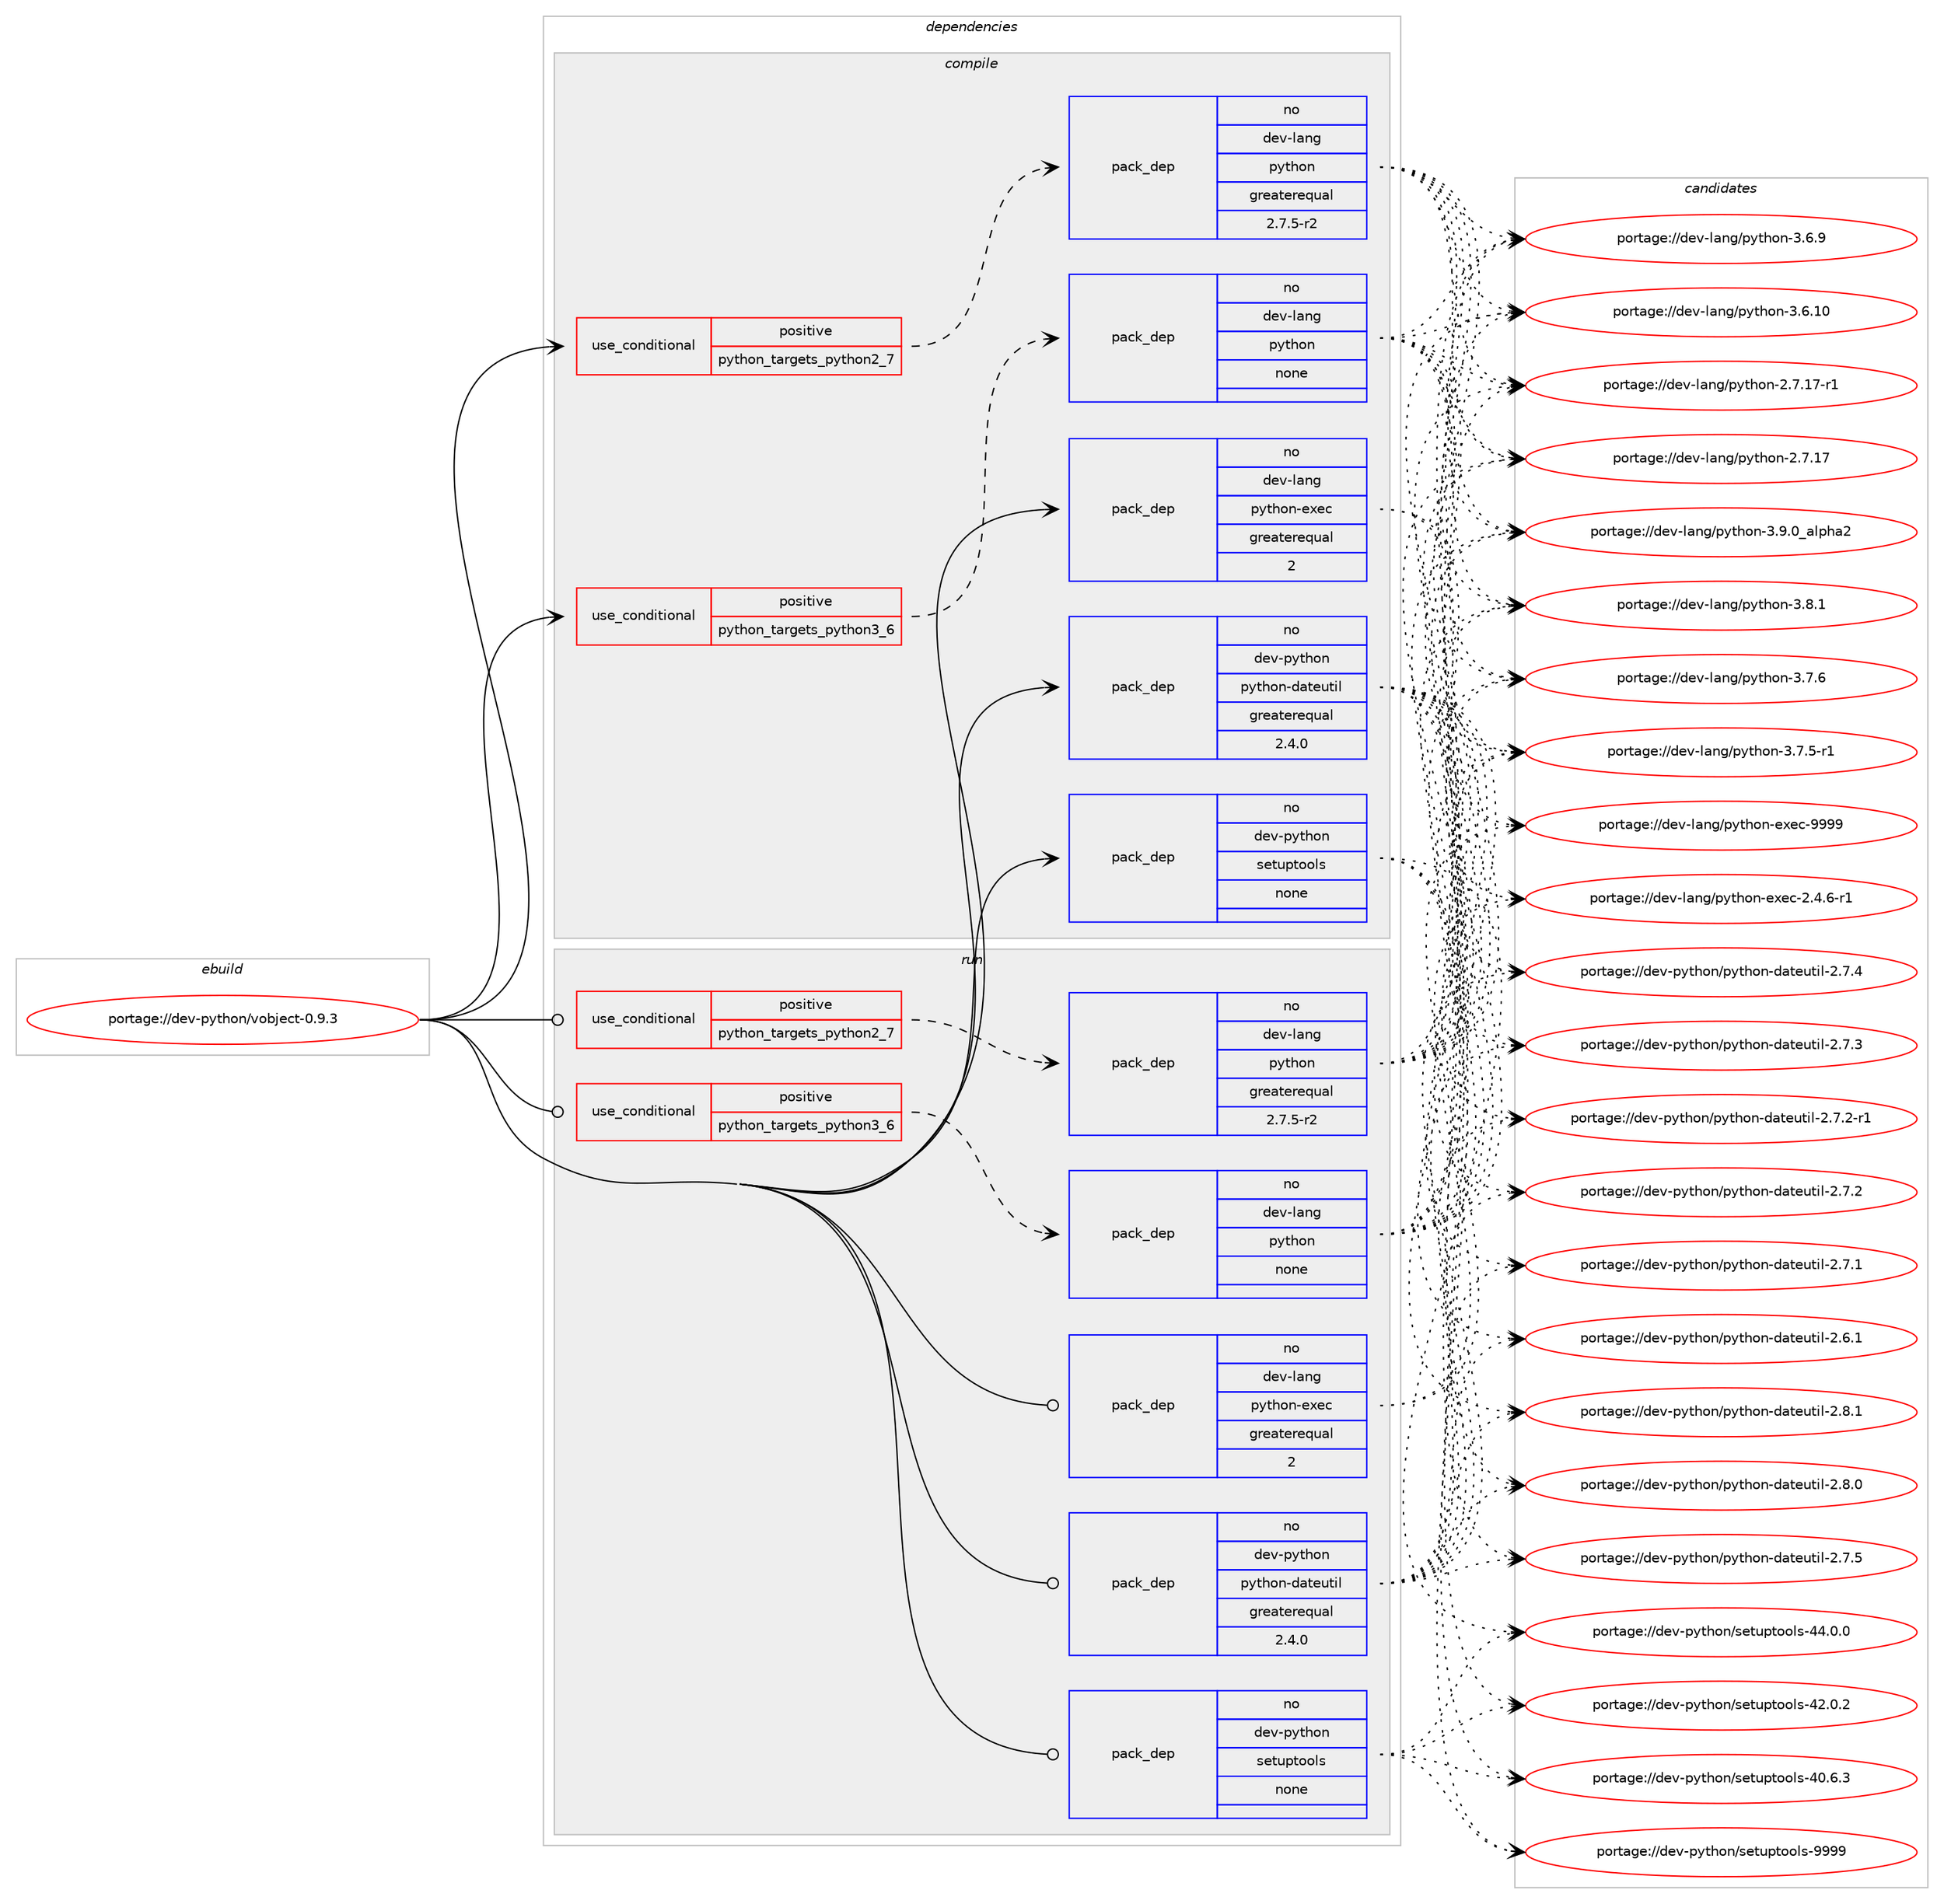 digraph prolog {

# *************
# Graph options
# *************

newrank=true;
concentrate=true;
compound=true;
graph [rankdir=LR,fontname=Helvetica,fontsize=10,ranksep=1.5];#, ranksep=2.5, nodesep=0.2];
edge  [arrowhead=vee];
node  [fontname=Helvetica,fontsize=10];

# **********
# The ebuild
# **********

subgraph cluster_leftcol {
color=gray;
label=<<i>ebuild</i>>;
id [label="portage://dev-python/vobject-0.9.3", color=red, width=4, href="../dev-python/vobject-0.9.3.svg"];
}

# ****************
# The dependencies
# ****************

subgraph cluster_midcol {
color=gray;
label=<<i>dependencies</i>>;
subgraph cluster_compile {
fillcolor="#eeeeee";
style=filled;
label=<<i>compile</i>>;
subgraph cond103926 {
dependency418902 [label=<<TABLE BORDER="0" CELLBORDER="1" CELLSPACING="0" CELLPADDING="4"><TR><TD ROWSPAN="3" CELLPADDING="10">use_conditional</TD></TR><TR><TD>positive</TD></TR><TR><TD>python_targets_python2_7</TD></TR></TABLE>>, shape=none, color=red];
subgraph pack310095 {
dependency418903 [label=<<TABLE BORDER="0" CELLBORDER="1" CELLSPACING="0" CELLPADDING="4" WIDTH="220"><TR><TD ROWSPAN="6" CELLPADDING="30">pack_dep</TD></TR><TR><TD WIDTH="110">no</TD></TR><TR><TD>dev-lang</TD></TR><TR><TD>python</TD></TR><TR><TD>greaterequal</TD></TR><TR><TD>2.7.5-r2</TD></TR></TABLE>>, shape=none, color=blue];
}
dependency418902:e -> dependency418903:w [weight=20,style="dashed",arrowhead="vee"];
}
id:e -> dependency418902:w [weight=20,style="solid",arrowhead="vee"];
subgraph cond103927 {
dependency418904 [label=<<TABLE BORDER="0" CELLBORDER="1" CELLSPACING="0" CELLPADDING="4"><TR><TD ROWSPAN="3" CELLPADDING="10">use_conditional</TD></TR><TR><TD>positive</TD></TR><TR><TD>python_targets_python3_6</TD></TR></TABLE>>, shape=none, color=red];
subgraph pack310096 {
dependency418905 [label=<<TABLE BORDER="0" CELLBORDER="1" CELLSPACING="0" CELLPADDING="4" WIDTH="220"><TR><TD ROWSPAN="6" CELLPADDING="30">pack_dep</TD></TR><TR><TD WIDTH="110">no</TD></TR><TR><TD>dev-lang</TD></TR><TR><TD>python</TD></TR><TR><TD>none</TD></TR><TR><TD></TD></TR></TABLE>>, shape=none, color=blue];
}
dependency418904:e -> dependency418905:w [weight=20,style="dashed",arrowhead="vee"];
}
id:e -> dependency418904:w [weight=20,style="solid",arrowhead="vee"];
subgraph pack310097 {
dependency418906 [label=<<TABLE BORDER="0" CELLBORDER="1" CELLSPACING="0" CELLPADDING="4" WIDTH="220"><TR><TD ROWSPAN="6" CELLPADDING="30">pack_dep</TD></TR><TR><TD WIDTH="110">no</TD></TR><TR><TD>dev-lang</TD></TR><TR><TD>python-exec</TD></TR><TR><TD>greaterequal</TD></TR><TR><TD>2</TD></TR></TABLE>>, shape=none, color=blue];
}
id:e -> dependency418906:w [weight=20,style="solid",arrowhead="vee"];
subgraph pack310098 {
dependency418907 [label=<<TABLE BORDER="0" CELLBORDER="1" CELLSPACING="0" CELLPADDING="4" WIDTH="220"><TR><TD ROWSPAN="6" CELLPADDING="30">pack_dep</TD></TR><TR><TD WIDTH="110">no</TD></TR><TR><TD>dev-python</TD></TR><TR><TD>python-dateutil</TD></TR><TR><TD>greaterequal</TD></TR><TR><TD>2.4.0</TD></TR></TABLE>>, shape=none, color=blue];
}
id:e -> dependency418907:w [weight=20,style="solid",arrowhead="vee"];
subgraph pack310099 {
dependency418908 [label=<<TABLE BORDER="0" CELLBORDER="1" CELLSPACING="0" CELLPADDING="4" WIDTH="220"><TR><TD ROWSPAN="6" CELLPADDING="30">pack_dep</TD></TR><TR><TD WIDTH="110">no</TD></TR><TR><TD>dev-python</TD></TR><TR><TD>setuptools</TD></TR><TR><TD>none</TD></TR><TR><TD></TD></TR></TABLE>>, shape=none, color=blue];
}
id:e -> dependency418908:w [weight=20,style="solid",arrowhead="vee"];
}
subgraph cluster_compileandrun {
fillcolor="#eeeeee";
style=filled;
label=<<i>compile and run</i>>;
}
subgraph cluster_run {
fillcolor="#eeeeee";
style=filled;
label=<<i>run</i>>;
subgraph cond103928 {
dependency418909 [label=<<TABLE BORDER="0" CELLBORDER="1" CELLSPACING="0" CELLPADDING="4"><TR><TD ROWSPAN="3" CELLPADDING="10">use_conditional</TD></TR><TR><TD>positive</TD></TR><TR><TD>python_targets_python2_7</TD></TR></TABLE>>, shape=none, color=red];
subgraph pack310100 {
dependency418910 [label=<<TABLE BORDER="0" CELLBORDER="1" CELLSPACING="0" CELLPADDING="4" WIDTH="220"><TR><TD ROWSPAN="6" CELLPADDING="30">pack_dep</TD></TR><TR><TD WIDTH="110">no</TD></TR><TR><TD>dev-lang</TD></TR><TR><TD>python</TD></TR><TR><TD>greaterequal</TD></TR><TR><TD>2.7.5-r2</TD></TR></TABLE>>, shape=none, color=blue];
}
dependency418909:e -> dependency418910:w [weight=20,style="dashed",arrowhead="vee"];
}
id:e -> dependency418909:w [weight=20,style="solid",arrowhead="odot"];
subgraph cond103929 {
dependency418911 [label=<<TABLE BORDER="0" CELLBORDER="1" CELLSPACING="0" CELLPADDING="4"><TR><TD ROWSPAN="3" CELLPADDING="10">use_conditional</TD></TR><TR><TD>positive</TD></TR><TR><TD>python_targets_python3_6</TD></TR></TABLE>>, shape=none, color=red];
subgraph pack310101 {
dependency418912 [label=<<TABLE BORDER="0" CELLBORDER="1" CELLSPACING="0" CELLPADDING="4" WIDTH="220"><TR><TD ROWSPAN="6" CELLPADDING="30">pack_dep</TD></TR><TR><TD WIDTH="110">no</TD></TR><TR><TD>dev-lang</TD></TR><TR><TD>python</TD></TR><TR><TD>none</TD></TR><TR><TD></TD></TR></TABLE>>, shape=none, color=blue];
}
dependency418911:e -> dependency418912:w [weight=20,style="dashed",arrowhead="vee"];
}
id:e -> dependency418911:w [weight=20,style="solid",arrowhead="odot"];
subgraph pack310102 {
dependency418913 [label=<<TABLE BORDER="0" CELLBORDER="1" CELLSPACING="0" CELLPADDING="4" WIDTH="220"><TR><TD ROWSPAN="6" CELLPADDING="30">pack_dep</TD></TR><TR><TD WIDTH="110">no</TD></TR><TR><TD>dev-lang</TD></TR><TR><TD>python-exec</TD></TR><TR><TD>greaterequal</TD></TR><TR><TD>2</TD></TR></TABLE>>, shape=none, color=blue];
}
id:e -> dependency418913:w [weight=20,style="solid",arrowhead="odot"];
subgraph pack310103 {
dependency418914 [label=<<TABLE BORDER="0" CELLBORDER="1" CELLSPACING="0" CELLPADDING="4" WIDTH="220"><TR><TD ROWSPAN="6" CELLPADDING="30">pack_dep</TD></TR><TR><TD WIDTH="110">no</TD></TR><TR><TD>dev-python</TD></TR><TR><TD>python-dateutil</TD></TR><TR><TD>greaterequal</TD></TR><TR><TD>2.4.0</TD></TR></TABLE>>, shape=none, color=blue];
}
id:e -> dependency418914:w [weight=20,style="solid",arrowhead="odot"];
subgraph pack310104 {
dependency418915 [label=<<TABLE BORDER="0" CELLBORDER="1" CELLSPACING="0" CELLPADDING="4" WIDTH="220"><TR><TD ROWSPAN="6" CELLPADDING="30">pack_dep</TD></TR><TR><TD WIDTH="110">no</TD></TR><TR><TD>dev-python</TD></TR><TR><TD>setuptools</TD></TR><TR><TD>none</TD></TR><TR><TD></TD></TR></TABLE>>, shape=none, color=blue];
}
id:e -> dependency418915:w [weight=20,style="solid",arrowhead="odot"];
}
}

# **************
# The candidates
# **************

subgraph cluster_choices {
rank=same;
color=gray;
label=<<i>candidates</i>>;

subgraph choice310095 {
color=black;
nodesep=1;
choice10010111845108971101034711212111610411111045514657464895971081121049750 [label="portage://dev-lang/python-3.9.0_alpha2", color=red, width=4,href="../dev-lang/python-3.9.0_alpha2.svg"];
choice100101118451089711010347112121116104111110455146564649 [label="portage://dev-lang/python-3.8.1", color=red, width=4,href="../dev-lang/python-3.8.1.svg"];
choice100101118451089711010347112121116104111110455146554654 [label="portage://dev-lang/python-3.7.6", color=red, width=4,href="../dev-lang/python-3.7.6.svg"];
choice1001011184510897110103471121211161041111104551465546534511449 [label="portage://dev-lang/python-3.7.5-r1", color=red, width=4,href="../dev-lang/python-3.7.5-r1.svg"];
choice100101118451089711010347112121116104111110455146544657 [label="portage://dev-lang/python-3.6.9", color=red, width=4,href="../dev-lang/python-3.6.9.svg"];
choice10010111845108971101034711212111610411111045514654464948 [label="portage://dev-lang/python-3.6.10", color=red, width=4,href="../dev-lang/python-3.6.10.svg"];
choice100101118451089711010347112121116104111110455046554649554511449 [label="portage://dev-lang/python-2.7.17-r1", color=red, width=4,href="../dev-lang/python-2.7.17-r1.svg"];
choice10010111845108971101034711212111610411111045504655464955 [label="portage://dev-lang/python-2.7.17", color=red, width=4,href="../dev-lang/python-2.7.17.svg"];
dependency418903:e -> choice10010111845108971101034711212111610411111045514657464895971081121049750:w [style=dotted,weight="100"];
dependency418903:e -> choice100101118451089711010347112121116104111110455146564649:w [style=dotted,weight="100"];
dependency418903:e -> choice100101118451089711010347112121116104111110455146554654:w [style=dotted,weight="100"];
dependency418903:e -> choice1001011184510897110103471121211161041111104551465546534511449:w [style=dotted,weight="100"];
dependency418903:e -> choice100101118451089711010347112121116104111110455146544657:w [style=dotted,weight="100"];
dependency418903:e -> choice10010111845108971101034711212111610411111045514654464948:w [style=dotted,weight="100"];
dependency418903:e -> choice100101118451089711010347112121116104111110455046554649554511449:w [style=dotted,weight="100"];
dependency418903:e -> choice10010111845108971101034711212111610411111045504655464955:w [style=dotted,weight="100"];
}
subgraph choice310096 {
color=black;
nodesep=1;
choice10010111845108971101034711212111610411111045514657464895971081121049750 [label="portage://dev-lang/python-3.9.0_alpha2", color=red, width=4,href="../dev-lang/python-3.9.0_alpha2.svg"];
choice100101118451089711010347112121116104111110455146564649 [label="portage://dev-lang/python-3.8.1", color=red, width=4,href="../dev-lang/python-3.8.1.svg"];
choice100101118451089711010347112121116104111110455146554654 [label="portage://dev-lang/python-3.7.6", color=red, width=4,href="../dev-lang/python-3.7.6.svg"];
choice1001011184510897110103471121211161041111104551465546534511449 [label="portage://dev-lang/python-3.7.5-r1", color=red, width=4,href="../dev-lang/python-3.7.5-r1.svg"];
choice100101118451089711010347112121116104111110455146544657 [label="portage://dev-lang/python-3.6.9", color=red, width=4,href="../dev-lang/python-3.6.9.svg"];
choice10010111845108971101034711212111610411111045514654464948 [label="portage://dev-lang/python-3.6.10", color=red, width=4,href="../dev-lang/python-3.6.10.svg"];
choice100101118451089711010347112121116104111110455046554649554511449 [label="portage://dev-lang/python-2.7.17-r1", color=red, width=4,href="../dev-lang/python-2.7.17-r1.svg"];
choice10010111845108971101034711212111610411111045504655464955 [label="portage://dev-lang/python-2.7.17", color=red, width=4,href="../dev-lang/python-2.7.17.svg"];
dependency418905:e -> choice10010111845108971101034711212111610411111045514657464895971081121049750:w [style=dotted,weight="100"];
dependency418905:e -> choice100101118451089711010347112121116104111110455146564649:w [style=dotted,weight="100"];
dependency418905:e -> choice100101118451089711010347112121116104111110455146554654:w [style=dotted,weight="100"];
dependency418905:e -> choice1001011184510897110103471121211161041111104551465546534511449:w [style=dotted,weight="100"];
dependency418905:e -> choice100101118451089711010347112121116104111110455146544657:w [style=dotted,weight="100"];
dependency418905:e -> choice10010111845108971101034711212111610411111045514654464948:w [style=dotted,weight="100"];
dependency418905:e -> choice100101118451089711010347112121116104111110455046554649554511449:w [style=dotted,weight="100"];
dependency418905:e -> choice10010111845108971101034711212111610411111045504655464955:w [style=dotted,weight="100"];
}
subgraph choice310097 {
color=black;
nodesep=1;
choice10010111845108971101034711212111610411111045101120101994557575757 [label="portage://dev-lang/python-exec-9999", color=red, width=4,href="../dev-lang/python-exec-9999.svg"];
choice10010111845108971101034711212111610411111045101120101994550465246544511449 [label="portage://dev-lang/python-exec-2.4.6-r1", color=red, width=4,href="../dev-lang/python-exec-2.4.6-r1.svg"];
dependency418906:e -> choice10010111845108971101034711212111610411111045101120101994557575757:w [style=dotted,weight="100"];
dependency418906:e -> choice10010111845108971101034711212111610411111045101120101994550465246544511449:w [style=dotted,weight="100"];
}
subgraph choice310098 {
color=black;
nodesep=1;
choice10010111845112121116104111110471121211161041111104510097116101117116105108455046564649 [label="portage://dev-python/python-dateutil-2.8.1", color=red, width=4,href="../dev-python/python-dateutil-2.8.1.svg"];
choice10010111845112121116104111110471121211161041111104510097116101117116105108455046564648 [label="portage://dev-python/python-dateutil-2.8.0", color=red, width=4,href="../dev-python/python-dateutil-2.8.0.svg"];
choice10010111845112121116104111110471121211161041111104510097116101117116105108455046554653 [label="portage://dev-python/python-dateutil-2.7.5", color=red, width=4,href="../dev-python/python-dateutil-2.7.5.svg"];
choice10010111845112121116104111110471121211161041111104510097116101117116105108455046554652 [label="portage://dev-python/python-dateutil-2.7.4", color=red, width=4,href="../dev-python/python-dateutil-2.7.4.svg"];
choice10010111845112121116104111110471121211161041111104510097116101117116105108455046554651 [label="portage://dev-python/python-dateutil-2.7.3", color=red, width=4,href="../dev-python/python-dateutil-2.7.3.svg"];
choice100101118451121211161041111104711212111610411111045100971161011171161051084550465546504511449 [label="portage://dev-python/python-dateutil-2.7.2-r1", color=red, width=4,href="../dev-python/python-dateutil-2.7.2-r1.svg"];
choice10010111845112121116104111110471121211161041111104510097116101117116105108455046554650 [label="portage://dev-python/python-dateutil-2.7.2", color=red, width=4,href="../dev-python/python-dateutil-2.7.2.svg"];
choice10010111845112121116104111110471121211161041111104510097116101117116105108455046554649 [label="portage://dev-python/python-dateutil-2.7.1", color=red, width=4,href="../dev-python/python-dateutil-2.7.1.svg"];
choice10010111845112121116104111110471121211161041111104510097116101117116105108455046544649 [label="portage://dev-python/python-dateutil-2.6.1", color=red, width=4,href="../dev-python/python-dateutil-2.6.1.svg"];
dependency418907:e -> choice10010111845112121116104111110471121211161041111104510097116101117116105108455046564649:w [style=dotted,weight="100"];
dependency418907:e -> choice10010111845112121116104111110471121211161041111104510097116101117116105108455046564648:w [style=dotted,weight="100"];
dependency418907:e -> choice10010111845112121116104111110471121211161041111104510097116101117116105108455046554653:w [style=dotted,weight="100"];
dependency418907:e -> choice10010111845112121116104111110471121211161041111104510097116101117116105108455046554652:w [style=dotted,weight="100"];
dependency418907:e -> choice10010111845112121116104111110471121211161041111104510097116101117116105108455046554651:w [style=dotted,weight="100"];
dependency418907:e -> choice100101118451121211161041111104711212111610411111045100971161011171161051084550465546504511449:w [style=dotted,weight="100"];
dependency418907:e -> choice10010111845112121116104111110471121211161041111104510097116101117116105108455046554650:w [style=dotted,weight="100"];
dependency418907:e -> choice10010111845112121116104111110471121211161041111104510097116101117116105108455046554649:w [style=dotted,weight="100"];
dependency418907:e -> choice10010111845112121116104111110471121211161041111104510097116101117116105108455046544649:w [style=dotted,weight="100"];
}
subgraph choice310099 {
color=black;
nodesep=1;
choice10010111845112121116104111110471151011161171121161111111081154557575757 [label="portage://dev-python/setuptools-9999", color=red, width=4,href="../dev-python/setuptools-9999.svg"];
choice100101118451121211161041111104711510111611711211611111110811545525246484648 [label="portage://dev-python/setuptools-44.0.0", color=red, width=4,href="../dev-python/setuptools-44.0.0.svg"];
choice100101118451121211161041111104711510111611711211611111110811545525046484650 [label="portage://dev-python/setuptools-42.0.2", color=red, width=4,href="../dev-python/setuptools-42.0.2.svg"];
choice100101118451121211161041111104711510111611711211611111110811545524846544651 [label="portage://dev-python/setuptools-40.6.3", color=red, width=4,href="../dev-python/setuptools-40.6.3.svg"];
dependency418908:e -> choice10010111845112121116104111110471151011161171121161111111081154557575757:w [style=dotted,weight="100"];
dependency418908:e -> choice100101118451121211161041111104711510111611711211611111110811545525246484648:w [style=dotted,weight="100"];
dependency418908:e -> choice100101118451121211161041111104711510111611711211611111110811545525046484650:w [style=dotted,weight="100"];
dependency418908:e -> choice100101118451121211161041111104711510111611711211611111110811545524846544651:w [style=dotted,weight="100"];
}
subgraph choice310100 {
color=black;
nodesep=1;
choice10010111845108971101034711212111610411111045514657464895971081121049750 [label="portage://dev-lang/python-3.9.0_alpha2", color=red, width=4,href="../dev-lang/python-3.9.0_alpha2.svg"];
choice100101118451089711010347112121116104111110455146564649 [label="portage://dev-lang/python-3.8.1", color=red, width=4,href="../dev-lang/python-3.8.1.svg"];
choice100101118451089711010347112121116104111110455146554654 [label="portage://dev-lang/python-3.7.6", color=red, width=4,href="../dev-lang/python-3.7.6.svg"];
choice1001011184510897110103471121211161041111104551465546534511449 [label="portage://dev-lang/python-3.7.5-r1", color=red, width=4,href="../dev-lang/python-3.7.5-r1.svg"];
choice100101118451089711010347112121116104111110455146544657 [label="portage://dev-lang/python-3.6.9", color=red, width=4,href="../dev-lang/python-3.6.9.svg"];
choice10010111845108971101034711212111610411111045514654464948 [label="portage://dev-lang/python-3.6.10", color=red, width=4,href="../dev-lang/python-3.6.10.svg"];
choice100101118451089711010347112121116104111110455046554649554511449 [label="portage://dev-lang/python-2.7.17-r1", color=red, width=4,href="../dev-lang/python-2.7.17-r1.svg"];
choice10010111845108971101034711212111610411111045504655464955 [label="portage://dev-lang/python-2.7.17", color=red, width=4,href="../dev-lang/python-2.7.17.svg"];
dependency418910:e -> choice10010111845108971101034711212111610411111045514657464895971081121049750:w [style=dotted,weight="100"];
dependency418910:e -> choice100101118451089711010347112121116104111110455146564649:w [style=dotted,weight="100"];
dependency418910:e -> choice100101118451089711010347112121116104111110455146554654:w [style=dotted,weight="100"];
dependency418910:e -> choice1001011184510897110103471121211161041111104551465546534511449:w [style=dotted,weight="100"];
dependency418910:e -> choice100101118451089711010347112121116104111110455146544657:w [style=dotted,weight="100"];
dependency418910:e -> choice10010111845108971101034711212111610411111045514654464948:w [style=dotted,weight="100"];
dependency418910:e -> choice100101118451089711010347112121116104111110455046554649554511449:w [style=dotted,weight="100"];
dependency418910:e -> choice10010111845108971101034711212111610411111045504655464955:w [style=dotted,weight="100"];
}
subgraph choice310101 {
color=black;
nodesep=1;
choice10010111845108971101034711212111610411111045514657464895971081121049750 [label="portage://dev-lang/python-3.9.0_alpha2", color=red, width=4,href="../dev-lang/python-3.9.0_alpha2.svg"];
choice100101118451089711010347112121116104111110455146564649 [label="portage://dev-lang/python-3.8.1", color=red, width=4,href="../dev-lang/python-3.8.1.svg"];
choice100101118451089711010347112121116104111110455146554654 [label="portage://dev-lang/python-3.7.6", color=red, width=4,href="../dev-lang/python-3.7.6.svg"];
choice1001011184510897110103471121211161041111104551465546534511449 [label="portage://dev-lang/python-3.7.5-r1", color=red, width=4,href="../dev-lang/python-3.7.5-r1.svg"];
choice100101118451089711010347112121116104111110455146544657 [label="portage://dev-lang/python-3.6.9", color=red, width=4,href="../dev-lang/python-3.6.9.svg"];
choice10010111845108971101034711212111610411111045514654464948 [label="portage://dev-lang/python-3.6.10", color=red, width=4,href="../dev-lang/python-3.6.10.svg"];
choice100101118451089711010347112121116104111110455046554649554511449 [label="portage://dev-lang/python-2.7.17-r1", color=red, width=4,href="../dev-lang/python-2.7.17-r1.svg"];
choice10010111845108971101034711212111610411111045504655464955 [label="portage://dev-lang/python-2.7.17", color=red, width=4,href="../dev-lang/python-2.7.17.svg"];
dependency418912:e -> choice10010111845108971101034711212111610411111045514657464895971081121049750:w [style=dotted,weight="100"];
dependency418912:e -> choice100101118451089711010347112121116104111110455146564649:w [style=dotted,weight="100"];
dependency418912:e -> choice100101118451089711010347112121116104111110455146554654:w [style=dotted,weight="100"];
dependency418912:e -> choice1001011184510897110103471121211161041111104551465546534511449:w [style=dotted,weight="100"];
dependency418912:e -> choice100101118451089711010347112121116104111110455146544657:w [style=dotted,weight="100"];
dependency418912:e -> choice10010111845108971101034711212111610411111045514654464948:w [style=dotted,weight="100"];
dependency418912:e -> choice100101118451089711010347112121116104111110455046554649554511449:w [style=dotted,weight="100"];
dependency418912:e -> choice10010111845108971101034711212111610411111045504655464955:w [style=dotted,weight="100"];
}
subgraph choice310102 {
color=black;
nodesep=1;
choice10010111845108971101034711212111610411111045101120101994557575757 [label="portage://dev-lang/python-exec-9999", color=red, width=4,href="../dev-lang/python-exec-9999.svg"];
choice10010111845108971101034711212111610411111045101120101994550465246544511449 [label="portage://dev-lang/python-exec-2.4.6-r1", color=red, width=4,href="../dev-lang/python-exec-2.4.6-r1.svg"];
dependency418913:e -> choice10010111845108971101034711212111610411111045101120101994557575757:w [style=dotted,weight="100"];
dependency418913:e -> choice10010111845108971101034711212111610411111045101120101994550465246544511449:w [style=dotted,weight="100"];
}
subgraph choice310103 {
color=black;
nodesep=1;
choice10010111845112121116104111110471121211161041111104510097116101117116105108455046564649 [label="portage://dev-python/python-dateutil-2.8.1", color=red, width=4,href="../dev-python/python-dateutil-2.8.1.svg"];
choice10010111845112121116104111110471121211161041111104510097116101117116105108455046564648 [label="portage://dev-python/python-dateutil-2.8.0", color=red, width=4,href="../dev-python/python-dateutil-2.8.0.svg"];
choice10010111845112121116104111110471121211161041111104510097116101117116105108455046554653 [label="portage://dev-python/python-dateutil-2.7.5", color=red, width=4,href="../dev-python/python-dateutil-2.7.5.svg"];
choice10010111845112121116104111110471121211161041111104510097116101117116105108455046554652 [label="portage://dev-python/python-dateutil-2.7.4", color=red, width=4,href="../dev-python/python-dateutil-2.7.4.svg"];
choice10010111845112121116104111110471121211161041111104510097116101117116105108455046554651 [label="portage://dev-python/python-dateutil-2.7.3", color=red, width=4,href="../dev-python/python-dateutil-2.7.3.svg"];
choice100101118451121211161041111104711212111610411111045100971161011171161051084550465546504511449 [label="portage://dev-python/python-dateutil-2.7.2-r1", color=red, width=4,href="../dev-python/python-dateutil-2.7.2-r1.svg"];
choice10010111845112121116104111110471121211161041111104510097116101117116105108455046554650 [label="portage://dev-python/python-dateutil-2.7.2", color=red, width=4,href="../dev-python/python-dateutil-2.7.2.svg"];
choice10010111845112121116104111110471121211161041111104510097116101117116105108455046554649 [label="portage://dev-python/python-dateutil-2.7.1", color=red, width=4,href="../dev-python/python-dateutil-2.7.1.svg"];
choice10010111845112121116104111110471121211161041111104510097116101117116105108455046544649 [label="portage://dev-python/python-dateutil-2.6.1", color=red, width=4,href="../dev-python/python-dateutil-2.6.1.svg"];
dependency418914:e -> choice10010111845112121116104111110471121211161041111104510097116101117116105108455046564649:w [style=dotted,weight="100"];
dependency418914:e -> choice10010111845112121116104111110471121211161041111104510097116101117116105108455046564648:w [style=dotted,weight="100"];
dependency418914:e -> choice10010111845112121116104111110471121211161041111104510097116101117116105108455046554653:w [style=dotted,weight="100"];
dependency418914:e -> choice10010111845112121116104111110471121211161041111104510097116101117116105108455046554652:w [style=dotted,weight="100"];
dependency418914:e -> choice10010111845112121116104111110471121211161041111104510097116101117116105108455046554651:w [style=dotted,weight="100"];
dependency418914:e -> choice100101118451121211161041111104711212111610411111045100971161011171161051084550465546504511449:w [style=dotted,weight="100"];
dependency418914:e -> choice10010111845112121116104111110471121211161041111104510097116101117116105108455046554650:w [style=dotted,weight="100"];
dependency418914:e -> choice10010111845112121116104111110471121211161041111104510097116101117116105108455046554649:w [style=dotted,weight="100"];
dependency418914:e -> choice10010111845112121116104111110471121211161041111104510097116101117116105108455046544649:w [style=dotted,weight="100"];
}
subgraph choice310104 {
color=black;
nodesep=1;
choice10010111845112121116104111110471151011161171121161111111081154557575757 [label="portage://dev-python/setuptools-9999", color=red, width=4,href="../dev-python/setuptools-9999.svg"];
choice100101118451121211161041111104711510111611711211611111110811545525246484648 [label="portage://dev-python/setuptools-44.0.0", color=red, width=4,href="../dev-python/setuptools-44.0.0.svg"];
choice100101118451121211161041111104711510111611711211611111110811545525046484650 [label="portage://dev-python/setuptools-42.0.2", color=red, width=4,href="../dev-python/setuptools-42.0.2.svg"];
choice100101118451121211161041111104711510111611711211611111110811545524846544651 [label="portage://dev-python/setuptools-40.6.3", color=red, width=4,href="../dev-python/setuptools-40.6.3.svg"];
dependency418915:e -> choice10010111845112121116104111110471151011161171121161111111081154557575757:w [style=dotted,weight="100"];
dependency418915:e -> choice100101118451121211161041111104711510111611711211611111110811545525246484648:w [style=dotted,weight="100"];
dependency418915:e -> choice100101118451121211161041111104711510111611711211611111110811545525046484650:w [style=dotted,weight="100"];
dependency418915:e -> choice100101118451121211161041111104711510111611711211611111110811545524846544651:w [style=dotted,weight="100"];
}
}

}
